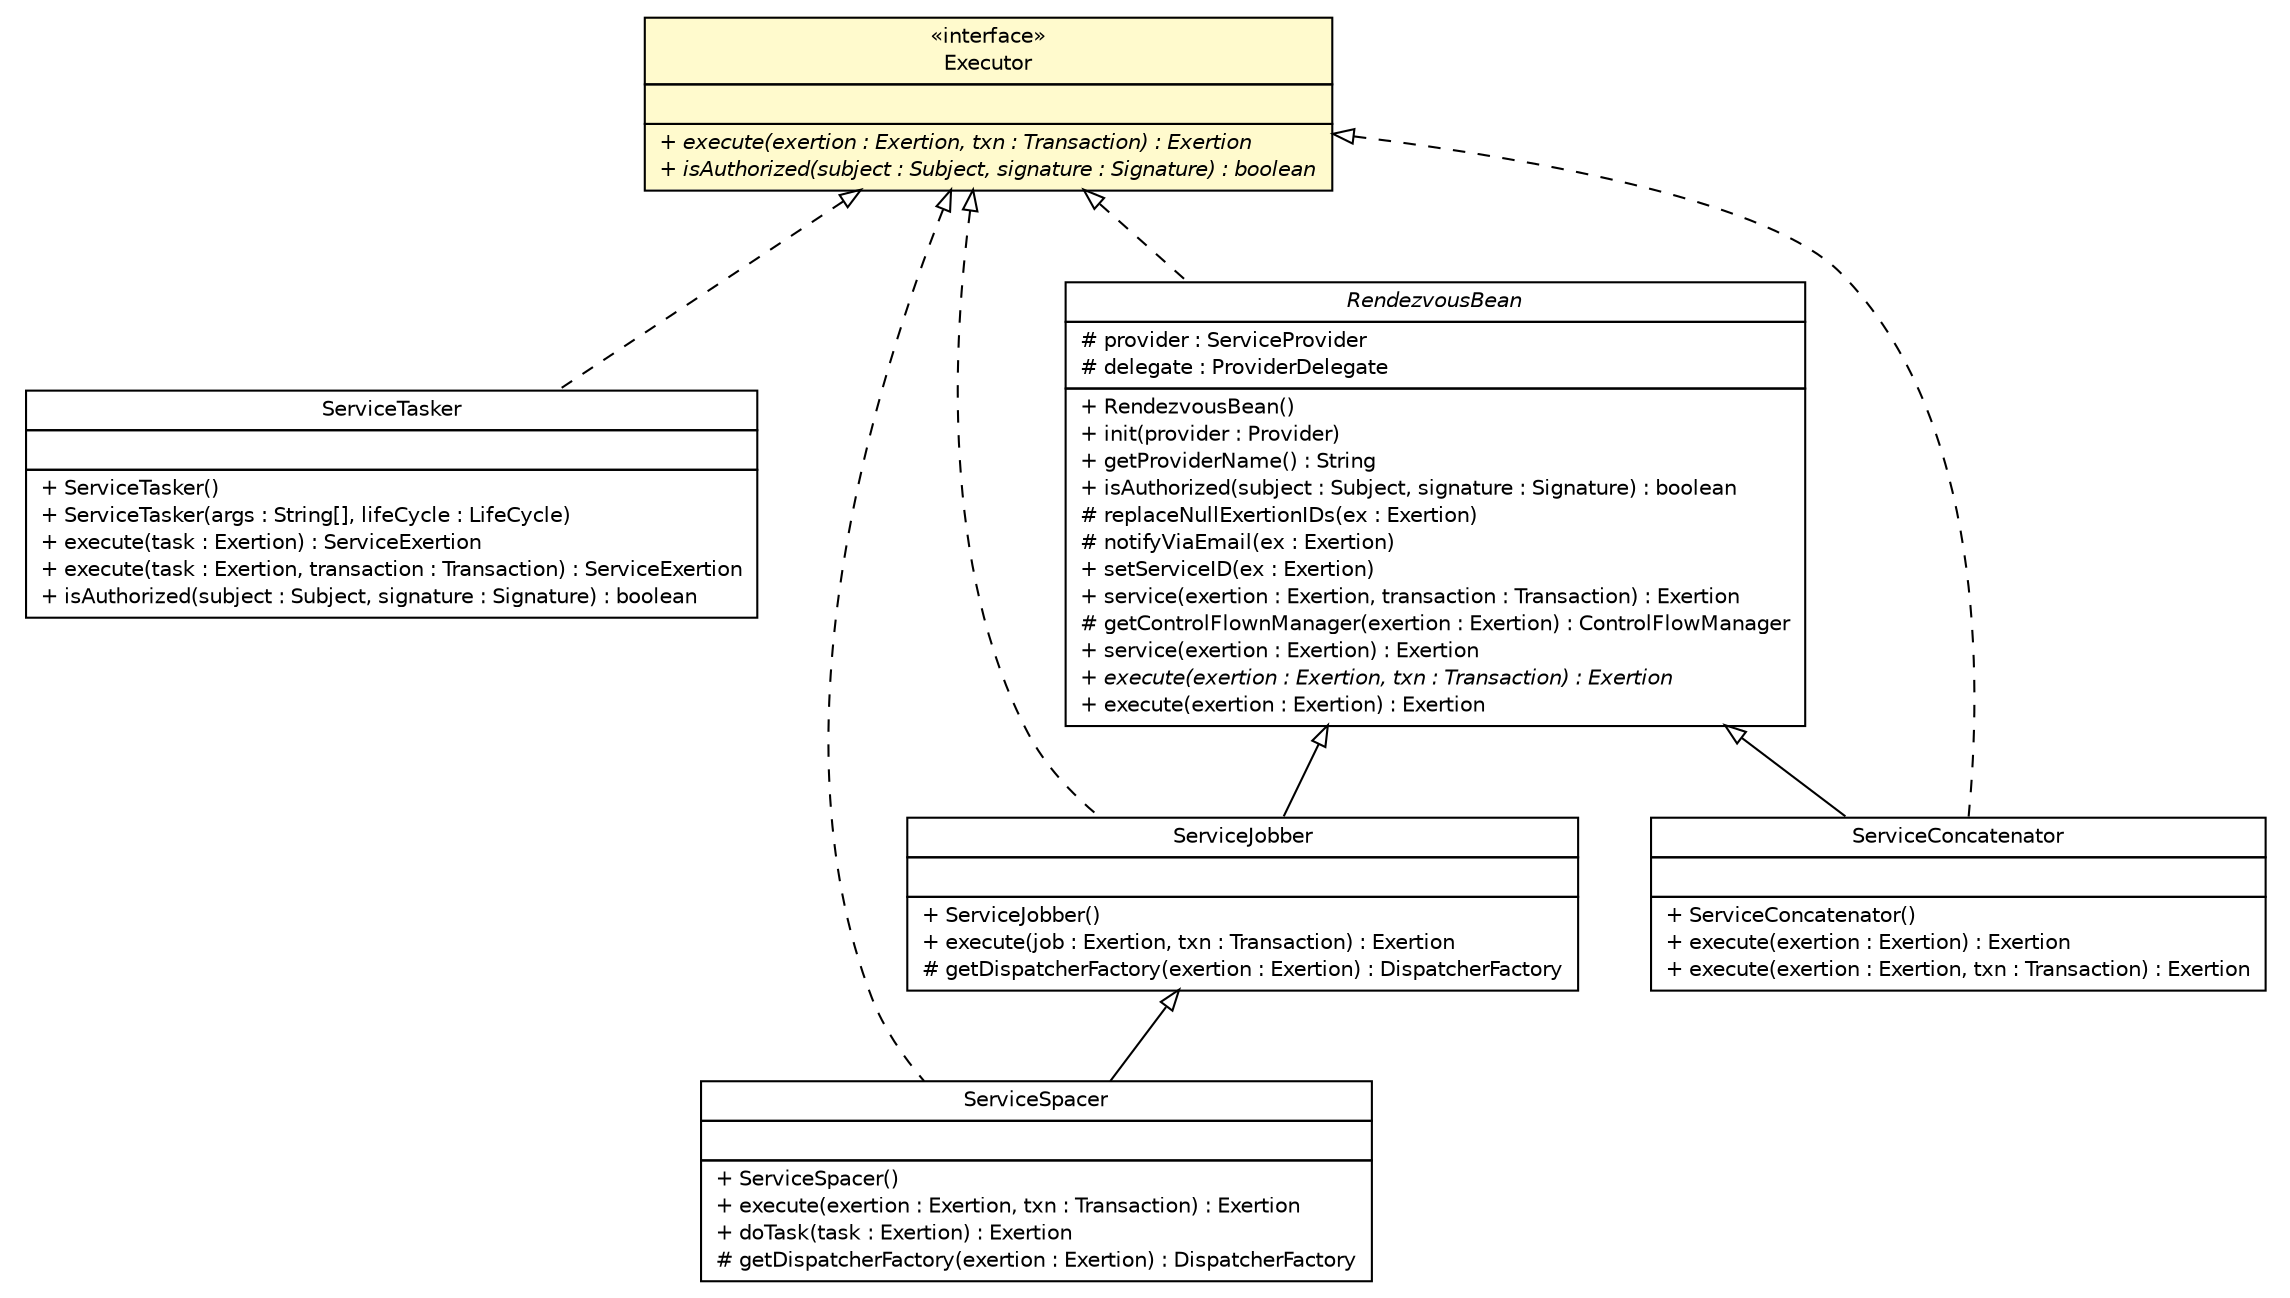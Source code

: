 #!/usr/local/bin/dot
#
# Class diagram 
# Generated by UMLGraph version R5_6 (http://www.umlgraph.org/)
#

digraph G {
	edge [fontname="Helvetica",fontsize=10,labelfontname="Helvetica",labelfontsize=10];
	node [fontname="Helvetica",fontsize=10,shape=plaintext];
	nodesep=0.25;
	ranksep=0.5;
	// sorcer.core.provider.ServiceTasker
	c232246 [label=<<table title="sorcer.core.provider.ServiceTasker" border="0" cellborder="1" cellspacing="0" cellpadding="2" port="p" href="../core/provider/ServiceTasker.html">
		<tr><td><table border="0" cellspacing="0" cellpadding="1">
<tr><td align="center" balign="center"> ServiceTasker </td></tr>
		</table></td></tr>
		<tr><td><table border="0" cellspacing="0" cellpadding="1">
<tr><td align="left" balign="left">  </td></tr>
		</table></td></tr>
		<tr><td><table border="0" cellspacing="0" cellpadding="1">
<tr><td align="left" balign="left"> + ServiceTasker() </td></tr>
<tr><td align="left" balign="left"> + ServiceTasker(args : String[], lifeCycle : LifeCycle) </td></tr>
<tr><td align="left" balign="left"> + execute(task : Exertion) : ServiceExertion </td></tr>
<tr><td align="left" balign="left"> + execute(task : Exertion, transaction : Transaction) : ServiceExertion </td></tr>
<tr><td align="left" balign="left"> + isAuthorized(subject : Subject, signature : Signature) : boolean </td></tr>
		</table></td></tr>
		</table>>, URL="../core/provider/ServiceTasker.html", fontname="Helvetica", fontcolor="black", fontsize=10.0];
	// sorcer.service.Executor
	c232412 [label=<<table title="sorcer.service.Executor" border="0" cellborder="1" cellspacing="0" cellpadding="2" port="p" bgcolor="lemonChiffon" href="./Executor.html">
		<tr><td><table border="0" cellspacing="0" cellpadding="1">
<tr><td align="center" balign="center"> &#171;interface&#187; </td></tr>
<tr><td align="center" balign="center"> Executor </td></tr>
		</table></td></tr>
		<tr><td><table border="0" cellspacing="0" cellpadding="1">
<tr><td align="left" balign="left">  </td></tr>
		</table></td></tr>
		<tr><td><table border="0" cellspacing="0" cellpadding="1">
<tr><td align="left" balign="left"><font face="Helvetica-Oblique" point-size="10.0"> + execute(exertion : Exertion, txn : Transaction) : Exertion </font></td></tr>
<tr><td align="left" balign="left"><font face="Helvetica-Oblique" point-size="10.0"> + isAuthorized(subject : Subject, signature : Signature) : boolean </font></td></tr>
		</table></td></tr>
		</table>>, URL="./Executor.html", fontname="Helvetica", fontcolor="black", fontsize=10.0];
	// sorcer.core.provider.rendezvous.ServiceSpacer
	c232549 [label=<<table title="sorcer.core.provider.rendezvous.ServiceSpacer" border="0" cellborder="1" cellspacing="0" cellpadding="2" port="p" href="../core/provider/rendezvous/ServiceSpacer.html">
		<tr><td><table border="0" cellspacing="0" cellpadding="1">
<tr><td align="center" balign="center"> ServiceSpacer </td></tr>
		</table></td></tr>
		<tr><td><table border="0" cellspacing="0" cellpadding="1">
<tr><td align="left" balign="left">  </td></tr>
		</table></td></tr>
		<tr><td><table border="0" cellspacing="0" cellpadding="1">
<tr><td align="left" balign="left"> + ServiceSpacer() </td></tr>
<tr><td align="left" balign="left"> + execute(exertion : Exertion, txn : Transaction) : Exertion </td></tr>
<tr><td align="left" balign="left"> + doTask(task : Exertion) : Exertion </td></tr>
<tr><td align="left" balign="left"> # getDispatcherFactory(exertion : Exertion) : DispatcherFactory </td></tr>
		</table></td></tr>
		</table>>, URL="../core/provider/rendezvous/ServiceSpacer.html", fontname="Helvetica", fontcolor="black", fontsize=10.0];
	// sorcer.core.provider.rendezvous.ServiceJobber
	c232551 [label=<<table title="sorcer.core.provider.rendezvous.ServiceJobber" border="0" cellborder="1" cellspacing="0" cellpadding="2" port="p" href="../core/provider/rendezvous/ServiceJobber.html">
		<tr><td><table border="0" cellspacing="0" cellpadding="1">
<tr><td align="center" balign="center"> ServiceJobber </td></tr>
		</table></td></tr>
		<tr><td><table border="0" cellspacing="0" cellpadding="1">
<tr><td align="left" balign="left">  </td></tr>
		</table></td></tr>
		<tr><td><table border="0" cellspacing="0" cellpadding="1">
<tr><td align="left" balign="left"> + ServiceJobber() </td></tr>
<tr><td align="left" balign="left"> + execute(job : Exertion, txn : Transaction) : Exertion </td></tr>
<tr><td align="left" balign="left"> # getDispatcherFactory(exertion : Exertion) : DispatcherFactory </td></tr>
		</table></td></tr>
		</table>>, URL="../core/provider/rendezvous/ServiceJobber.html", fontname="Helvetica", fontcolor="black", fontsize=10.0];
	// sorcer.core.provider.rendezvous.RendezvousBean
	c232552 [label=<<table title="sorcer.core.provider.rendezvous.RendezvousBean" border="0" cellborder="1" cellspacing="0" cellpadding="2" port="p" href="../core/provider/rendezvous/RendezvousBean.html">
		<tr><td><table border="0" cellspacing="0" cellpadding="1">
<tr><td align="center" balign="center"><font face="Helvetica-Oblique"> RendezvousBean </font></td></tr>
		</table></td></tr>
		<tr><td><table border="0" cellspacing="0" cellpadding="1">
<tr><td align="left" balign="left"> # provider : ServiceProvider </td></tr>
<tr><td align="left" balign="left"> # delegate : ProviderDelegate </td></tr>
		</table></td></tr>
		<tr><td><table border="0" cellspacing="0" cellpadding="1">
<tr><td align="left" balign="left"> + RendezvousBean() </td></tr>
<tr><td align="left" balign="left"> + init(provider : Provider) </td></tr>
<tr><td align="left" balign="left"> + getProviderName() : String </td></tr>
<tr><td align="left" balign="left"> + isAuthorized(subject : Subject, signature : Signature) : boolean </td></tr>
<tr><td align="left" balign="left"> # replaceNullExertionIDs(ex : Exertion) </td></tr>
<tr><td align="left" balign="left"> # notifyViaEmail(ex : Exertion) </td></tr>
<tr><td align="left" balign="left"> + setServiceID(ex : Exertion) </td></tr>
<tr><td align="left" balign="left"> + service(exertion : Exertion, transaction : Transaction) : Exertion </td></tr>
<tr><td align="left" balign="left"> # getControlFlownManager(exertion : Exertion) : ControlFlowManager </td></tr>
<tr><td align="left" balign="left"> + service(exertion : Exertion) : Exertion </td></tr>
<tr><td align="left" balign="left"><font face="Helvetica-Oblique" point-size="10.0"> + execute(exertion : Exertion, txn : Transaction) : Exertion </font></td></tr>
<tr><td align="left" balign="left"> + execute(exertion : Exertion) : Exertion </td></tr>
		</table></td></tr>
		</table>>, URL="../core/provider/rendezvous/RendezvousBean.html", fontname="Helvetica", fontcolor="black", fontsize=10.0];
	// sorcer.core.provider.rendezvous.ServiceConcatenator
	c232553 [label=<<table title="sorcer.core.provider.rendezvous.ServiceConcatenator" border="0" cellborder="1" cellspacing="0" cellpadding="2" port="p" href="../core/provider/rendezvous/ServiceConcatenator.html">
		<tr><td><table border="0" cellspacing="0" cellpadding="1">
<tr><td align="center" balign="center"> ServiceConcatenator </td></tr>
		</table></td></tr>
		<tr><td><table border="0" cellspacing="0" cellpadding="1">
<tr><td align="left" balign="left">  </td></tr>
		</table></td></tr>
		<tr><td><table border="0" cellspacing="0" cellpadding="1">
<tr><td align="left" balign="left"> + ServiceConcatenator() </td></tr>
<tr><td align="left" balign="left"> + execute(exertion : Exertion) : Exertion </td></tr>
<tr><td align="left" balign="left"> + execute(exertion : Exertion, txn : Transaction) : Exertion </td></tr>
		</table></td></tr>
		</table>>, URL="../core/provider/rendezvous/ServiceConcatenator.html", fontname="Helvetica", fontcolor="black", fontsize=10.0];
	//sorcer.core.provider.ServiceTasker implements sorcer.service.Executor
	c232412:p -> c232246:p [dir=back,arrowtail=empty,style=dashed];
	//sorcer.core.provider.rendezvous.ServiceSpacer extends sorcer.core.provider.rendezvous.ServiceJobber
	c232551:p -> c232549:p [dir=back,arrowtail=empty];
	//sorcer.core.provider.rendezvous.ServiceSpacer implements sorcer.service.Executor
	c232412:p -> c232549:p [dir=back,arrowtail=empty,style=dashed];
	//sorcer.core.provider.rendezvous.ServiceJobber extends sorcer.core.provider.rendezvous.RendezvousBean
	c232552:p -> c232551:p [dir=back,arrowtail=empty];
	//sorcer.core.provider.rendezvous.ServiceJobber implements sorcer.service.Executor
	c232412:p -> c232551:p [dir=back,arrowtail=empty,style=dashed];
	//sorcer.core.provider.rendezvous.RendezvousBean implements sorcer.service.Executor
	c232412:p -> c232552:p [dir=back,arrowtail=empty,style=dashed];
	//sorcer.core.provider.rendezvous.ServiceConcatenator extends sorcer.core.provider.rendezvous.RendezvousBean
	c232552:p -> c232553:p [dir=back,arrowtail=empty];
	//sorcer.core.provider.rendezvous.ServiceConcatenator implements sorcer.service.Executor
	c232412:p -> c232553:p [dir=back,arrowtail=empty,style=dashed];
}

